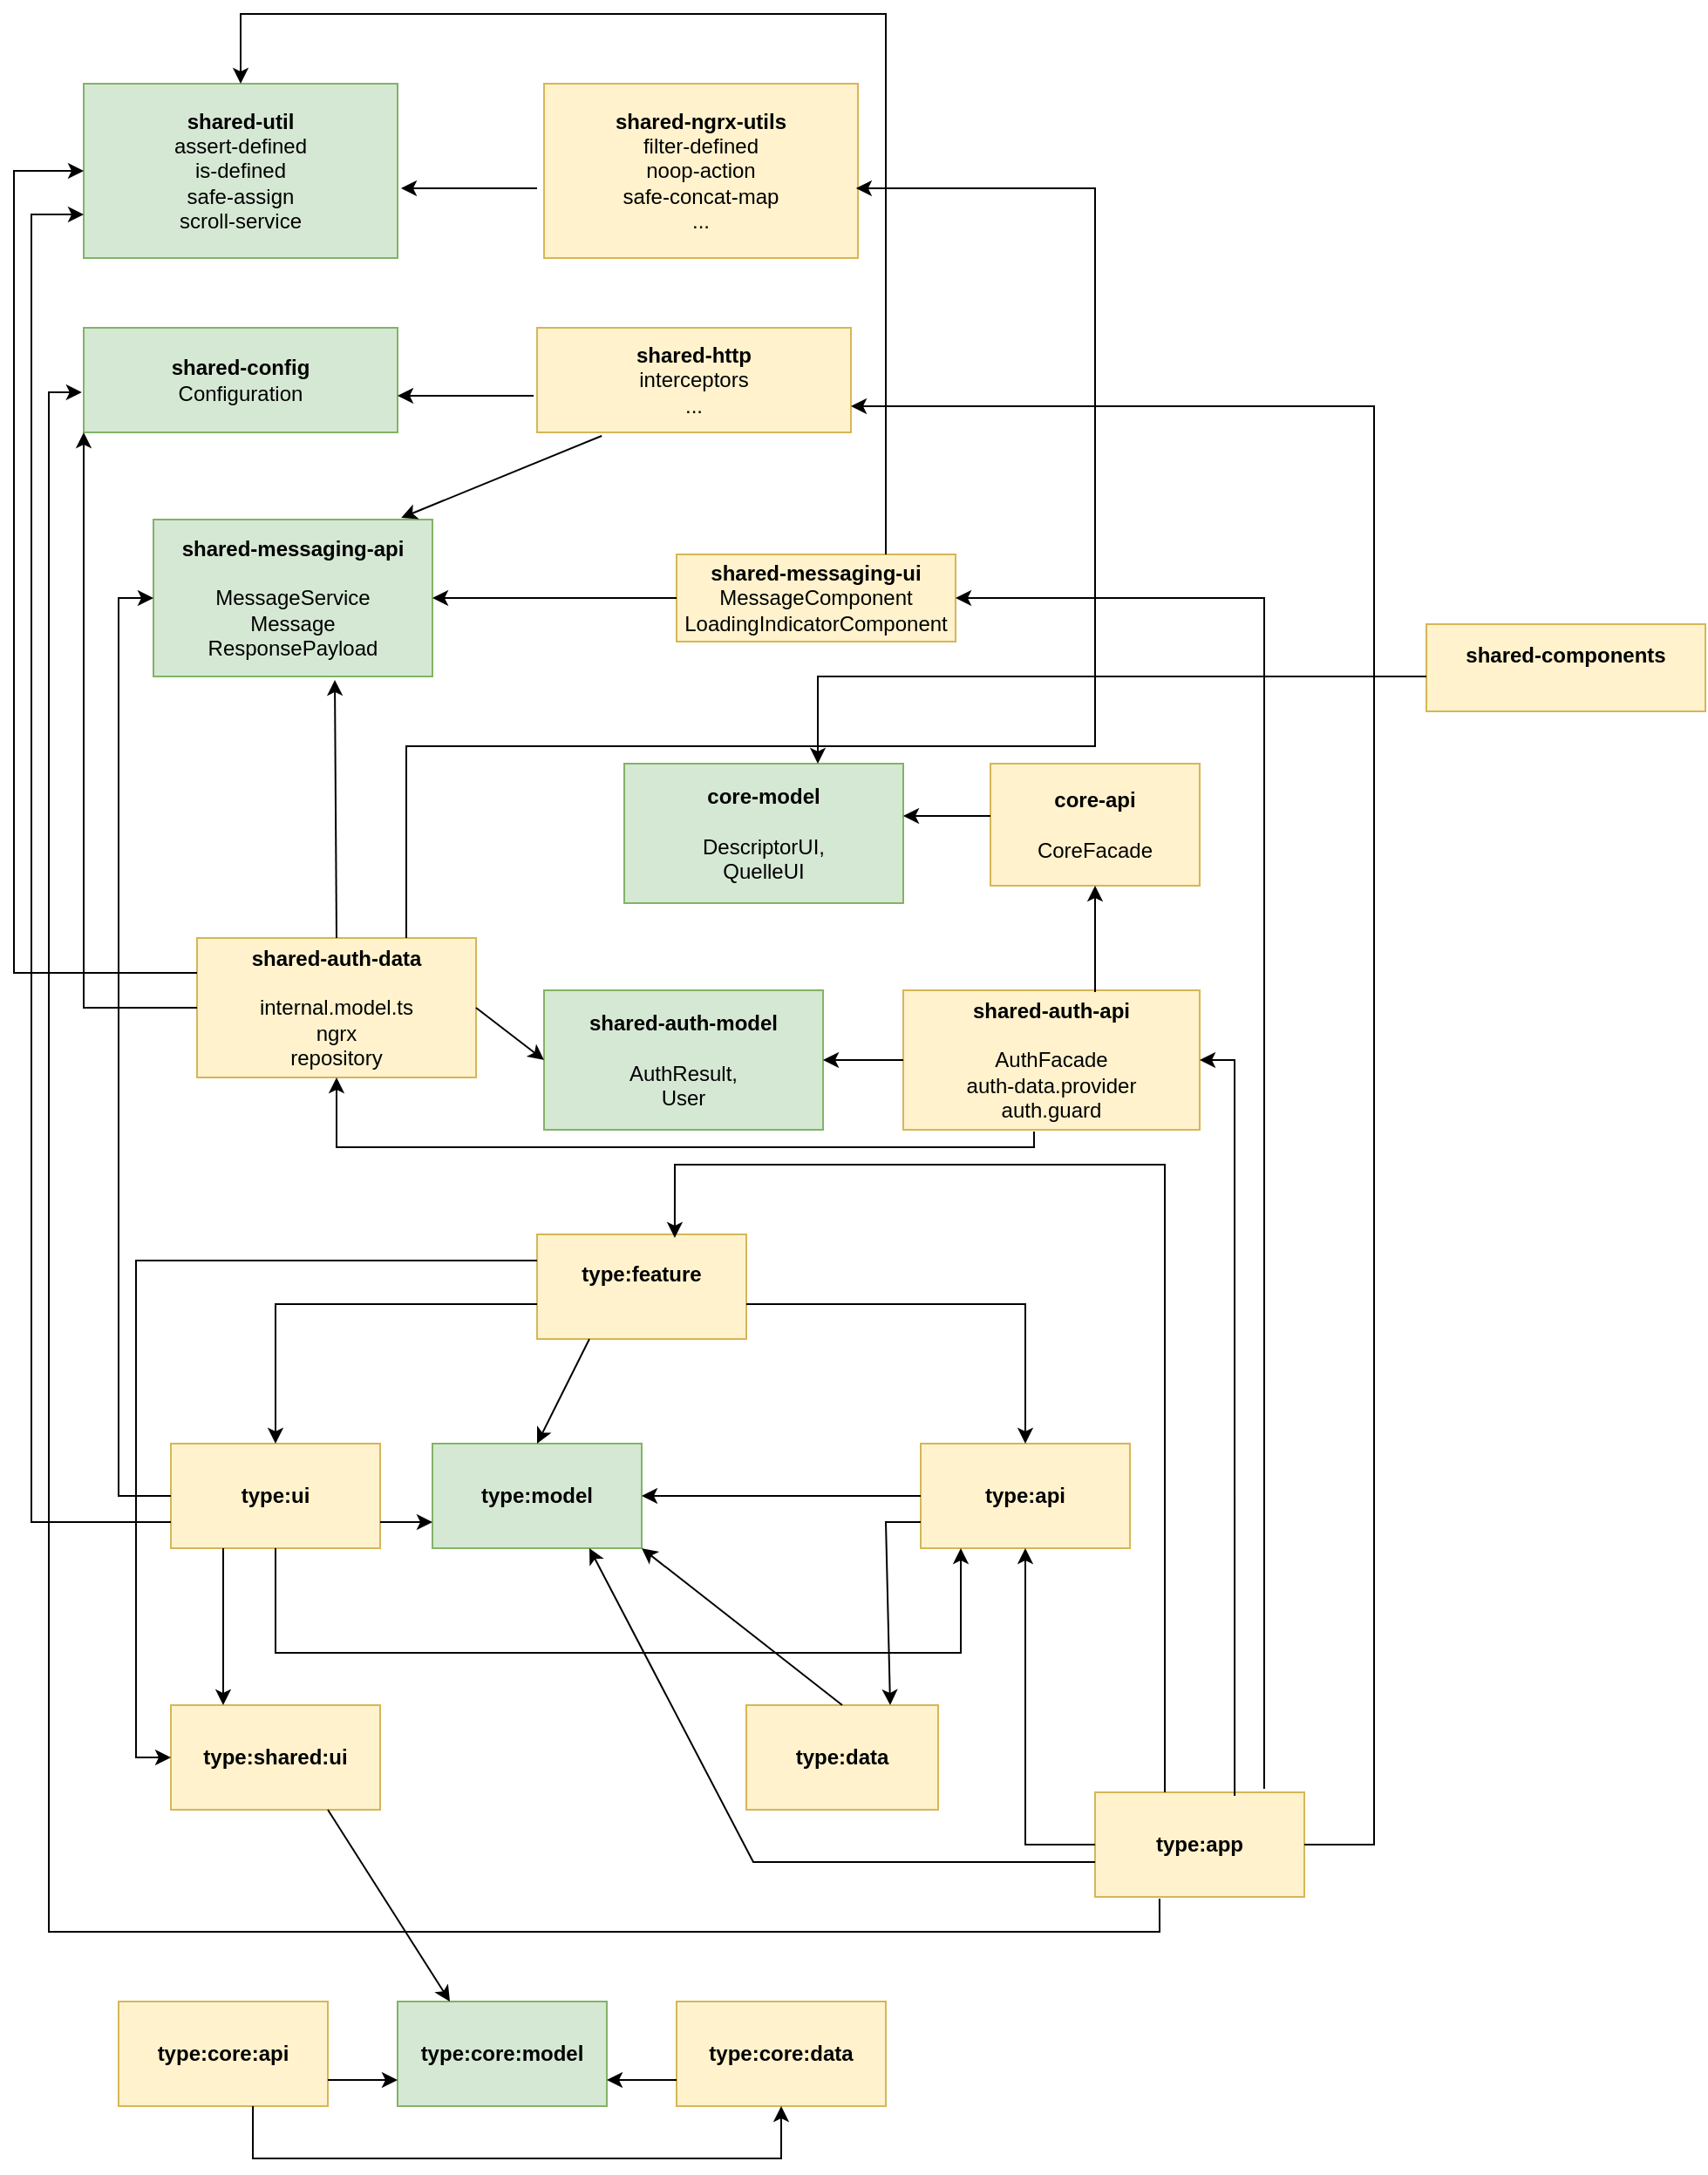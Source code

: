 <mxfile version="20.2.8" type="device"><diagram id="S5bzlISrV98kfpMs05WD" name="Seite-1"><mxGraphModel dx="1422" dy="878" grid="1" gridSize="10" guides="1" tooltips="1" connect="1" arrows="1" fold="1" page="0" pageScale="1" pageWidth="827" pageHeight="1169" math="0" shadow="0"><root><mxCell id="0"/><mxCell id="1" parent="0"/><mxCell id="IZ4Qalh-q-cCPiJiUEL_-2" value="&lt;b&gt;shared-util&lt;/b&gt;&lt;br&gt;assert-defined&lt;br&gt;is-defined&lt;br&gt;safe-assign&lt;br&gt;scroll-service" style="rounded=0;whiteSpace=wrap;html=1;fillColor=#d5e8d4;strokeColor=#82b366;" parent="1" vertex="1"><mxGeometry x="60" y="60" width="180" height="100" as="geometry"/></mxCell><mxCell id="IZ4Qalh-q-cCPiJiUEL_-3" value="&lt;b&gt;shared-ngrx-utils&lt;/b&gt;&lt;br&gt;filter-defined&lt;br&gt;noop-action&lt;br&gt;safe-concat-map&lt;br&gt;..." style="rounded=0;whiteSpace=wrap;html=1;fillColor=#fff2cc;strokeColor=#d6b656;" parent="1" vertex="1"><mxGeometry x="324" y="60" width="180" height="100" as="geometry"/></mxCell><mxCell id="IZ4Qalh-q-cCPiJiUEL_-4" value="&lt;b&gt;shared-http&lt;/b&gt;&lt;br&gt;interceptors&lt;br&gt;..." style="rounded=0;whiteSpace=wrap;html=1;fillColor=#fff2cc;strokeColor=#d6b656;" parent="1" vertex="1"><mxGeometry x="320" y="200" width="180" height="60" as="geometry"/></mxCell><mxCell id="IZ4Qalh-q-cCPiJiUEL_-5" value="&lt;b&gt;shared-config&lt;/b&gt;&lt;br&gt;Configuration" style="rounded=0;whiteSpace=wrap;html=1;fillColor=#d5e8d4;strokeColor=#82b366;" parent="1" vertex="1"><mxGeometry x="60" y="200" width="180" height="60" as="geometry"/></mxCell><mxCell id="IZ4Qalh-q-cCPiJiUEL_-9" value="&lt;b&gt;shared-messaging-api&lt;/b&gt;&lt;br&gt;&lt;br&gt;MessageService&lt;br&gt;Message&lt;br&gt;ResponsePayload" style="rounded=0;whiteSpace=wrap;html=1;fillColor=#d5e8d4;strokeColor=#82b366;" parent="1" vertex="1"><mxGeometry x="100" y="310" width="160" height="90" as="geometry"/></mxCell><mxCell id="IZ4Qalh-q-cCPiJiUEL_-10" value="&lt;b&gt;shared-messaging-ui&lt;/b&gt;&lt;br&gt;MessageComponent&lt;br&gt;LoadingIndicatorComponent" style="rounded=0;whiteSpace=wrap;html=1;fillColor=#fff2cc;strokeColor=#d6b656;" parent="1" vertex="1"><mxGeometry x="400" y="330" width="160" height="50" as="geometry"/></mxCell><mxCell id="IZ4Qalh-q-cCPiJiUEL_-16" value="&lt;b&gt;shared-auth-model&lt;br&gt;&lt;/b&gt;&lt;br&gt;AuthResult,&lt;br&gt;User" style="rounded=0;whiteSpace=wrap;html=1;fillColor=#d5e8d4;strokeColor=#82b366;" parent="1" vertex="1"><mxGeometry x="324" y="580" width="160" height="80" as="geometry"/></mxCell><mxCell id="IZ4Qalh-q-cCPiJiUEL_-17" value="&lt;b&gt;shared-auth-api&lt;br&gt;&lt;/b&gt;&lt;br&gt;AuthFacade&lt;br&gt;auth-data.provider&lt;br&gt;auth.guard" style="rounded=0;whiteSpace=wrap;html=1;fillColor=#fff2cc;strokeColor=#d6b656;" parent="1" vertex="1"><mxGeometry x="530" y="580" width="170" height="80" as="geometry"/></mxCell><mxCell id="IZ4Qalh-q-cCPiJiUEL_-18" value="&lt;b&gt;shared-auth-data&lt;br&gt;&lt;/b&gt;&lt;br&gt;internal.model.ts&lt;br&gt;ngrx&lt;br&gt;repository" style="rounded=0;whiteSpace=wrap;html=1;fillColor=#fff2cc;strokeColor=#d6b656;" parent="1" vertex="1"><mxGeometry x="125" y="550" width="160" height="80" as="geometry"/></mxCell><mxCell id="IZ4Qalh-q-cCPiJiUEL_-19" value="" style="endArrow=classic;html=1;rounded=0;exitX=-0.011;exitY=0.65;exitDx=0;exitDy=0;exitPerimeter=0;" parent="1" source="IZ4Qalh-q-cCPiJiUEL_-4" edge="1"><mxGeometry width="50" height="50" relative="1" as="geometry"><mxPoint x="390" y="440" as="sourcePoint"/><mxPoint x="240" y="239" as="targetPoint"/></mxGeometry></mxCell><mxCell id="IZ4Qalh-q-cCPiJiUEL_-22" value="" style="endArrow=classic;html=1;rounded=0;exitX=0;exitY=0.5;exitDx=0;exitDy=0;entryX=1;entryY=0.5;entryDx=0;entryDy=0;" parent="1" source="IZ4Qalh-q-cCPiJiUEL_-10" target="IZ4Qalh-q-cCPiJiUEL_-9" edge="1"><mxGeometry width="50" height="50" relative="1" as="geometry"><mxPoint x="390" y="430" as="sourcePoint"/><mxPoint x="440" y="380" as="targetPoint"/></mxGeometry></mxCell><mxCell id="IZ4Qalh-q-cCPiJiUEL_-26" value="" style="endArrow=classic;html=1;rounded=0;exitX=1;exitY=0.5;exitDx=0;exitDy=0;entryX=0;entryY=0.5;entryDx=0;entryDy=0;" parent="1" source="IZ4Qalh-q-cCPiJiUEL_-18" target="IZ4Qalh-q-cCPiJiUEL_-16" edge="1"><mxGeometry width="50" height="50" relative="1" as="geometry"><mxPoint x="435" y="500" as="sourcePoint"/><mxPoint x="485" y="450" as="targetPoint"/></mxGeometry></mxCell><mxCell id="IZ4Qalh-q-cCPiJiUEL_-27" value="" style="endArrow=classic;html=1;rounded=0;exitX=0;exitY=0.5;exitDx=0;exitDy=0;entryX=1;entryY=0.5;entryDx=0;entryDy=0;" parent="1" source="IZ4Qalh-q-cCPiJiUEL_-17" target="IZ4Qalh-q-cCPiJiUEL_-16" edge="1"><mxGeometry width="50" height="50" relative="1" as="geometry"><mxPoint x="435" y="500" as="sourcePoint"/><mxPoint x="485" y="450" as="targetPoint"/></mxGeometry></mxCell><mxCell id="IZ4Qalh-q-cCPiJiUEL_-28" value="" style="endArrow=classic;html=1;rounded=0;exitX=0.206;exitY=1.033;exitDx=0;exitDy=0;exitPerimeter=0;entryX=0.888;entryY=-0.011;entryDx=0;entryDy=0;entryPerimeter=0;" parent="1" source="IZ4Qalh-q-cCPiJiUEL_-4" target="IZ4Qalh-q-cCPiJiUEL_-9" edge="1"><mxGeometry width="50" height="50" relative="1" as="geometry"><mxPoint x="390" y="430" as="sourcePoint"/><mxPoint x="240" y="320" as="targetPoint"/></mxGeometry></mxCell><mxCell id="IZ4Qalh-q-cCPiJiUEL_-29" value="&lt;b&gt;type:app&lt;/b&gt;" style="rounded=0;whiteSpace=wrap;html=1;fillColor=#fff2cc;strokeColor=#d6b656;" parent="1" vertex="1"><mxGeometry x="640" y="1040" width="120" height="60" as="geometry"/></mxCell><mxCell id="IZ4Qalh-q-cCPiJiUEL_-30" value="&lt;b&gt;type:feature&lt;br&gt;&lt;/b&gt;&lt;b&gt;&lt;br&gt;&lt;/b&gt;" style="rounded=0;whiteSpace=wrap;html=1;fillColor=#fff2cc;strokeColor=#d6b656;" parent="1" vertex="1"><mxGeometry x="320" y="720" width="120" height="60" as="geometry"/></mxCell><mxCell id="IZ4Qalh-q-cCPiJiUEL_-35" value="&lt;b&gt;type:model&lt;/b&gt;" style="rounded=0;whiteSpace=wrap;html=1;fillColor=#d5e8d4;strokeColor=#82b366;" parent="1" vertex="1"><mxGeometry x="260" y="840" width="120" height="60" as="geometry"/></mxCell><mxCell id="IZ4Qalh-q-cCPiJiUEL_-36" value="&lt;b&gt;type:api&lt;/b&gt;" style="rounded=0;whiteSpace=wrap;html=1;fillColor=#fff2cc;strokeColor=#d6b656;" parent="1" vertex="1"><mxGeometry x="540" y="840" width="120" height="60" as="geometry"/></mxCell><mxCell id="IZ4Qalh-q-cCPiJiUEL_-37" value="&lt;b&gt;type:ui&lt;/b&gt;" style="rounded=0;whiteSpace=wrap;html=1;fillColor=#fff2cc;strokeColor=#d6b656;" parent="1" vertex="1"><mxGeometry x="110" y="840" width="120" height="60" as="geometry"/></mxCell><mxCell id="IZ4Qalh-q-cCPiJiUEL_-38" value="" style="endArrow=classic;html=1;rounded=0;exitX=0;exitY=0.5;exitDx=0;exitDy=0;entryX=1;entryY=0.5;entryDx=0;entryDy=0;" parent="1" source="IZ4Qalh-q-cCPiJiUEL_-36" target="IZ4Qalh-q-cCPiJiUEL_-35" edge="1"><mxGeometry width="50" height="50" relative="1" as="geometry"><mxPoint x="390" y="740" as="sourcePoint"/><mxPoint x="440" y="690" as="targetPoint"/></mxGeometry></mxCell><mxCell id="IZ4Qalh-q-cCPiJiUEL_-40" value="" style="endArrow=classic;html=1;rounded=0;exitX=0.25;exitY=1;exitDx=0;exitDy=0;entryX=0.5;entryY=0;entryDx=0;entryDy=0;" parent="1" source="IZ4Qalh-q-cCPiJiUEL_-30" target="IZ4Qalh-q-cCPiJiUEL_-35" edge="1"><mxGeometry width="50" height="50" relative="1" as="geometry"><mxPoint x="390" y="740" as="sourcePoint"/><mxPoint x="400" y="840" as="targetPoint"/><Array as="points"/></mxGeometry></mxCell><mxCell id="IZ4Qalh-q-cCPiJiUEL_-41" value="" style="endArrow=classic;html=1;rounded=0;entryX=0.5;entryY=0;entryDx=0;entryDy=0;exitX=0;exitY=0.667;exitDx=0;exitDy=0;exitPerimeter=0;" parent="1" source="IZ4Qalh-q-cCPiJiUEL_-30" target="IZ4Qalh-q-cCPiJiUEL_-37" edge="1"><mxGeometry width="50" height="50" relative="1" as="geometry"><mxPoint x="340" y="780" as="sourcePoint"/><mxPoint x="440" y="690" as="targetPoint"/><Array as="points"><mxPoint x="170" y="760"/></Array></mxGeometry></mxCell><mxCell id="IZ4Qalh-q-cCPiJiUEL_-42" value="" style="endArrow=classic;html=1;rounded=0;entryX=0.5;entryY=0;entryDx=0;entryDy=0;" parent="1" target="IZ4Qalh-q-cCPiJiUEL_-36" edge="1"><mxGeometry width="50" height="50" relative="1" as="geometry"><mxPoint x="440" y="760" as="sourcePoint"/><mxPoint x="520" y="840" as="targetPoint"/><Array as="points"><mxPoint x="600" y="760"/></Array></mxGeometry></mxCell><mxCell id="IZ4Qalh-q-cCPiJiUEL_-43" value="" style="endArrow=classic;html=1;rounded=0;entryX=0.658;entryY=0.033;entryDx=0;entryDy=0;entryPerimeter=0;" parent="1" target="IZ4Qalh-q-cCPiJiUEL_-30" edge="1"><mxGeometry width="50" height="50" relative="1" as="geometry"><mxPoint x="680" y="1040" as="sourcePoint"/><mxPoint x="440" y="680" as="targetPoint"/><Array as="points"><mxPoint x="680" y="680"/><mxPoint x="399" y="680"/></Array></mxGeometry></mxCell><mxCell id="IZ4Qalh-q-cCPiJiUEL_-44" value="" style="endArrow=classic;html=1;rounded=0;exitX=0;exitY=0.5;exitDx=0;exitDy=0;entryX=0.5;entryY=1;entryDx=0;entryDy=0;" parent="1" source="IZ4Qalh-q-cCPiJiUEL_-29" target="IZ4Qalh-q-cCPiJiUEL_-36" edge="1"><mxGeometry width="50" height="50" relative="1" as="geometry"><mxPoint x="390" y="730" as="sourcePoint"/><mxPoint x="440" y="680" as="targetPoint"/><Array as="points"><mxPoint x="600" y="1070"/></Array></mxGeometry></mxCell><mxCell id="IZ4Qalh-q-cCPiJiUEL_-46" value="" style="endArrow=classic;html=1;rounded=0;exitX=0.75;exitY=0;exitDx=0;exitDy=0;entryX=0.5;entryY=0;entryDx=0;entryDy=0;" parent="1" source="IZ4Qalh-q-cCPiJiUEL_-10" target="IZ4Qalh-q-cCPiJiUEL_-2" edge="1"><mxGeometry width="50" height="50" relative="1" as="geometry"><mxPoint x="390" y="470" as="sourcePoint"/><mxPoint x="150" y="60" as="targetPoint"/><Array as="points"><mxPoint x="520" y="20"/><mxPoint x="150" y="20"/></Array></mxGeometry></mxCell><mxCell id="IZ4Qalh-q-cCPiJiUEL_-47" value="" style="endArrow=classic;html=1;rounded=0;exitX=1;exitY=0.5;exitDx=0;exitDy=0;entryX=1;entryY=0.75;entryDx=0;entryDy=0;" parent="1" source="IZ4Qalh-q-cCPiJiUEL_-29" target="IZ4Qalh-q-cCPiJiUEL_-4" edge="1"><mxGeometry width="50" height="50" relative="1" as="geometry"><mxPoint x="390" y="470" as="sourcePoint"/><mxPoint x="440" y="420" as="targetPoint"/><Array as="points"><mxPoint x="800" y="1070"/><mxPoint x="800" y="245"/></Array></mxGeometry></mxCell><mxCell id="IZ4Qalh-q-cCPiJiUEL_-48" value="" style="endArrow=classic;html=1;rounded=0;exitX=0.308;exitY=1.017;exitDx=0;exitDy=0;exitPerimeter=0;entryX=-0.006;entryY=0.617;entryDx=0;entryDy=0;entryPerimeter=0;" parent="1" source="IZ4Qalh-q-cCPiJiUEL_-29" target="IZ4Qalh-q-cCPiJiUEL_-5" edge="1"><mxGeometry width="50" height="50" relative="1" as="geometry"><mxPoint x="390" y="840" as="sourcePoint"/><mxPoint x="440" y="790" as="targetPoint"/><Array as="points"><mxPoint x="677" y="1120"/><mxPoint x="40" y="1120"/><mxPoint x="40" y="237"/></Array></mxGeometry></mxCell><mxCell id="IZ4Qalh-q-cCPiJiUEL_-49" value="" style="endArrow=classic;html=1;rounded=0;entryX=1.011;entryY=0.6;entryDx=0;entryDy=0;entryPerimeter=0;" parent="1" target="IZ4Qalh-q-cCPiJiUEL_-2" edge="1"><mxGeometry width="50" height="50" relative="1" as="geometry"><mxPoint x="320" y="120" as="sourcePoint"/><mxPoint x="440" y="340" as="targetPoint"/></mxGeometry></mxCell><mxCell id="IZ4Qalh-q-cCPiJiUEL_-50" value="" style="endArrow=classic;html=1;rounded=0;exitX=0;exitY=0.5;exitDx=0;exitDy=0;entryX=0;entryY=1;entryDx=0;entryDy=0;" parent="1" source="IZ4Qalh-q-cCPiJiUEL_-18" target="IZ4Qalh-q-cCPiJiUEL_-5" edge="1"><mxGeometry width="50" height="50" relative="1" as="geometry"><mxPoint x="70" y="520" as="sourcePoint"/><mxPoint x="440" y="610" as="targetPoint"/><Array as="points"><mxPoint x="60" y="590"/></Array></mxGeometry></mxCell><mxCell id="IZ4Qalh-q-cCPiJiUEL_-51" value="" style="endArrow=classic;html=1;rounded=0;exitX=0.75;exitY=0;exitDx=0;exitDy=0;entryX=0.994;entryY=0.6;entryDx=0;entryDy=0;entryPerimeter=0;" parent="1" source="IZ4Qalh-q-cCPiJiUEL_-18" target="IZ4Qalh-q-cCPiJiUEL_-3" edge="1"><mxGeometry width="50" height="50" relative="1" as="geometry"><mxPoint x="390" y="390" as="sourcePoint"/><mxPoint x="510" y="120" as="targetPoint"/><Array as="points"><mxPoint x="245" y="440"/><mxPoint x="640" y="440"/><mxPoint x="640" y="120"/></Array></mxGeometry></mxCell><mxCell id="IZ4Qalh-q-cCPiJiUEL_-52" value="" style="endArrow=classic;html=1;rounded=0;exitX=0;exitY=0.25;exitDx=0;exitDy=0;entryX=0;entryY=0.5;entryDx=0;entryDy=0;" parent="1" source="IZ4Qalh-q-cCPiJiUEL_-18" target="IZ4Qalh-q-cCPiJiUEL_-2" edge="1"><mxGeometry width="50" height="50" relative="1" as="geometry"><mxPoint x="390" y="390" as="sourcePoint"/><mxPoint x="440" y="340" as="targetPoint"/><Array as="points"><mxPoint x="20" y="570"/><mxPoint x="20" y="110"/></Array></mxGeometry></mxCell><mxCell id="IZ4Qalh-q-cCPiJiUEL_-53" value="" style="endArrow=classic;html=1;rounded=0;exitX=0.667;exitY=0.033;exitDx=0;exitDy=0;exitPerimeter=0;entryX=1;entryY=0.5;entryDx=0;entryDy=0;" parent="1" source="IZ4Qalh-q-cCPiJiUEL_-29" target="IZ4Qalh-q-cCPiJiUEL_-17" edge="1"><mxGeometry width="50" height="50" relative="1" as="geometry"><mxPoint x="390" y="820" as="sourcePoint"/><mxPoint x="440" y="770" as="targetPoint"/><Array as="points"><mxPoint x="720" y="620"/></Array></mxGeometry></mxCell><mxCell id="IZ4Qalh-q-cCPiJiUEL_-54" value="" style="endArrow=classic;html=1;rounded=0;entryX=0.5;entryY=1;entryDx=0;entryDy=0;exitX=0.441;exitY=1.013;exitDx=0;exitDy=0;exitPerimeter=0;" parent="1" source="IZ4Qalh-q-cCPiJiUEL_-17" target="IZ4Qalh-q-cCPiJiUEL_-18" edge="1"><mxGeometry width="50" height="50" relative="1" as="geometry"><mxPoint x="605" y="630" as="sourcePoint"/><mxPoint x="485" y="570" as="targetPoint"/><Array as="points"><mxPoint x="605" y="670"/><mxPoint x="205" y="670"/></Array></mxGeometry></mxCell><mxCell id="IZ4Qalh-q-cCPiJiUEL_-63" value="" style="endArrow=classic;html=1;rounded=0;exitX=0.808;exitY=-0.033;exitDx=0;exitDy=0;entryX=1;entryY=0.5;entryDx=0;entryDy=0;exitPerimeter=0;" parent="1" source="IZ4Qalh-q-cCPiJiUEL_-29" target="IZ4Qalh-q-cCPiJiUEL_-10" edge="1"><mxGeometry width="50" height="50" relative="1" as="geometry"><mxPoint x="390" y="600" as="sourcePoint"/><mxPoint x="440" y="550" as="targetPoint"/><Array as="points"><mxPoint x="737" y="355"/></Array></mxGeometry></mxCell><mxCell id="IZ4Qalh-q-cCPiJiUEL_-67" value="" style="endArrow=classic;html=1;rounded=0;exitX=0;exitY=0.5;exitDx=0;exitDy=0;entryX=0.75;entryY=1;entryDx=0;entryDy=0;" parent="1" target="IZ4Qalh-q-cCPiJiUEL_-35" edge="1"><mxGeometry width="50" height="50" relative="1" as="geometry"><mxPoint x="640" y="1080" as="sourcePoint"/><mxPoint x="600" y="910" as="targetPoint"/><Array as="points"><mxPoint x="444" y="1080"/></Array></mxGeometry></mxCell><mxCell id="IZ4Qalh-q-cCPiJiUEL_-68" value="" style="endArrow=classic;html=1;rounded=0;exitX=1;exitY=0.75;exitDx=0;exitDy=0;entryX=0;entryY=0.75;entryDx=0;entryDy=0;" parent="1" source="IZ4Qalh-q-cCPiJiUEL_-37" target="IZ4Qalh-q-cCPiJiUEL_-35" edge="1"><mxGeometry width="50" height="50" relative="1" as="geometry"><mxPoint x="390" y="660" as="sourcePoint"/><mxPoint x="440" y="610" as="targetPoint"/></mxGeometry></mxCell><mxCell id="IZ4Qalh-q-cCPiJiUEL_-69" value="" style="endArrow=classic;html=1;rounded=0;exitX=0.5;exitY=0;exitDx=0;exitDy=0;entryX=0.65;entryY=1.022;entryDx=0;entryDy=0;entryPerimeter=0;" parent="1" source="IZ4Qalh-q-cCPiJiUEL_-18" target="IZ4Qalh-q-cCPiJiUEL_-9" edge="1"><mxGeometry width="50" height="50" relative="1" as="geometry"><mxPoint x="390" y="440" as="sourcePoint"/><mxPoint x="440" y="390" as="targetPoint"/></mxGeometry></mxCell><mxCell id="IZ4Qalh-q-cCPiJiUEL_-70" value="" style="endArrow=classic;html=1;rounded=0;entryX=0;entryY=0.75;entryDx=0;entryDy=0;exitX=0;exitY=0.75;exitDx=0;exitDy=0;" parent="1" source="IZ4Qalh-q-cCPiJiUEL_-37" target="IZ4Qalh-q-cCPiJiUEL_-2" edge="1"><mxGeometry width="50" height="50" relative="1" as="geometry"><mxPoint x="100" y="750" as="sourcePoint"/><mxPoint x="440" y="450" as="targetPoint"/><Array as="points"><mxPoint x="30" y="885"/><mxPoint x="30" y="135"/></Array></mxGeometry></mxCell><mxCell id="IZ4Qalh-q-cCPiJiUEL_-71" value="" style="endArrow=classic;html=1;rounded=0;exitX=0;exitY=0.5;exitDx=0;exitDy=0;entryX=0;entryY=0.5;entryDx=0;entryDy=0;" parent="1" source="IZ4Qalh-q-cCPiJiUEL_-37" target="IZ4Qalh-q-cCPiJiUEL_-9" edge="1"><mxGeometry width="50" height="50" relative="1" as="geometry"><mxPoint x="390" y="550" as="sourcePoint"/><mxPoint x="120" y="400" as="targetPoint"/><Array as="points"><mxPoint x="80" y="870"/><mxPoint x="80" y="355"/></Array></mxGeometry></mxCell><mxCell id="IZ4Qalh-q-cCPiJiUEL_-72" value="" style="endArrow=classic;html=1;rounded=0;exitX=0.5;exitY=1;exitDx=0;exitDy=0;" parent="1" source="IZ4Qalh-q-cCPiJiUEL_-37" edge="1"><mxGeometry width="50" height="50" relative="1" as="geometry"><mxPoint x="390" y="710" as="sourcePoint"/><mxPoint x="563" y="900" as="targetPoint"/><Array as="points"><mxPoint x="170" y="960"/><mxPoint x="563" y="960"/></Array></mxGeometry></mxCell><mxCell id="58P3tO5-Mufmt5df8jN--4" value="&lt;b&gt;core-model&lt;br&gt;&lt;/b&gt;&lt;br&gt;DescriptorUI,&lt;br&gt;QuelleUI&lt;br&gt;" style="rounded=0;whiteSpace=wrap;html=1;fillColor=#d5e8d4;strokeColor=#82b366;" parent="1" vertex="1"><mxGeometry x="370" y="450" width="160" height="80" as="geometry"/></mxCell><mxCell id="58P3tO5-Mufmt5df8jN--5" value="&lt;b&gt;core-api&lt;br&gt;&lt;/b&gt;&lt;br&gt;CoreFacade&lt;br&gt;" style="rounded=0;whiteSpace=wrap;html=1;fillColor=#fff2cc;strokeColor=#d6b656;" parent="1" vertex="1"><mxGeometry x="580" y="450" width="120" height="70" as="geometry"/></mxCell><mxCell id="58P3tO5-Mufmt5df8jN--6" value="" style="endArrow=classic;html=1;rounded=0;" parent="1" edge="1"><mxGeometry width="50" height="50" relative="1" as="geometry"><mxPoint x="580" y="480" as="sourcePoint"/><mxPoint x="530" y="480" as="targetPoint"/></mxGeometry></mxCell><mxCell id="58P3tO5-Mufmt5df8jN--8" value="" style="endArrow=classic;html=1;rounded=0;exitX=0.647;exitY=0.013;exitDx=0;exitDy=0;exitPerimeter=0;entryX=0.5;entryY=1;entryDx=0;entryDy=0;" parent="1" source="IZ4Qalh-q-cCPiJiUEL_-17" target="58P3tO5-Mufmt5df8jN--5" edge="1"><mxGeometry width="50" height="50" relative="1" as="geometry"><mxPoint x="390" y="620" as="sourcePoint"/><mxPoint x="440" y="570" as="targetPoint"/></mxGeometry></mxCell><mxCell id="58P3tO5-Mufmt5df8jN--9" value="&lt;b&gt;type:data&lt;/b&gt;" style="rounded=0;whiteSpace=wrap;html=1;fillColor=#fff2cc;strokeColor=#d6b656;" parent="1" vertex="1"><mxGeometry x="440" y="990" width="110" height="60" as="geometry"/></mxCell><mxCell id="58P3tO5-Mufmt5df8jN--10" value="" style="endArrow=classic;html=1;rounded=0;entryX=1;entryY=1;entryDx=0;entryDy=0;exitX=0.5;exitY=0;exitDx=0;exitDy=0;" parent="1" source="58P3tO5-Mufmt5df8jN--9" target="IZ4Qalh-q-cCPiJiUEL_-35" edge="1"><mxGeometry width="50" height="50" relative="1" as="geometry"><mxPoint x="480" y="970" as="sourcePoint"/><mxPoint x="650" y="730" as="targetPoint"/></mxGeometry></mxCell><mxCell id="58P3tO5-Mufmt5df8jN--11" value="" style="endArrow=classic;html=1;rounded=0;exitX=0;exitY=0.75;exitDx=0;exitDy=0;entryX=0.75;entryY=0;entryDx=0;entryDy=0;" parent="1" source="IZ4Qalh-q-cCPiJiUEL_-36" target="58P3tO5-Mufmt5df8jN--9" edge="1"><mxGeometry width="50" height="50" relative="1" as="geometry"><mxPoint x="600" y="780" as="sourcePoint"/><mxPoint x="650" y="730" as="targetPoint"/><Array as="points"><mxPoint x="520" y="885"/></Array></mxGeometry></mxCell><mxCell id="Jj9BiRbbjhCZZX0UTKXv-1" value="&lt;b&gt;shared-components&lt;/b&gt;&lt;br&gt;&lt;br&gt;" style="rounded=0;whiteSpace=wrap;html=1;fillColor=#fff2cc;strokeColor=#d6b656;" vertex="1" parent="1"><mxGeometry x="830" y="370" width="160" height="50" as="geometry"/></mxCell><mxCell id="Jj9BiRbbjhCZZX0UTKXv-2" value="&lt;b&gt;type:shared:ui&lt;/b&gt;" style="rounded=0;whiteSpace=wrap;html=1;fillColor=#fff2cc;strokeColor=#d6b656;" vertex="1" parent="1"><mxGeometry x="110" y="990" width="120" height="60" as="geometry"/></mxCell><mxCell id="Jj9BiRbbjhCZZX0UTKXv-3" value="" style="endArrow=classic;html=1;rounded=0;exitX=0.25;exitY=1;exitDx=0;exitDy=0;entryX=0.25;entryY=0;entryDx=0;entryDy=0;" edge="1" parent="1" source="IZ4Qalh-q-cCPiJiUEL_-37" target="Jj9BiRbbjhCZZX0UTKXv-2"><mxGeometry width="50" height="50" relative="1" as="geometry"><mxPoint x="390" y="730" as="sourcePoint"/><mxPoint x="440" y="680" as="targetPoint"/></mxGeometry></mxCell><mxCell id="Jj9BiRbbjhCZZX0UTKXv-4" value="" style="endArrow=classic;html=1;rounded=0;exitX=0;exitY=0.25;exitDx=0;exitDy=0;entryX=0;entryY=0.5;entryDx=0;entryDy=0;" edge="1" parent="1" source="IZ4Qalh-q-cCPiJiUEL_-30" target="Jj9BiRbbjhCZZX0UTKXv-2"><mxGeometry width="50" height="50" relative="1" as="geometry"><mxPoint x="390" y="730" as="sourcePoint"/><mxPoint x="440" y="680" as="targetPoint"/><Array as="points"><mxPoint x="90" y="735"/><mxPoint x="90" y="1020"/></Array></mxGeometry></mxCell><mxCell id="Jj9BiRbbjhCZZX0UTKXv-5" value="" style="endArrow=classic;html=1;rounded=0;" edge="1" parent="1"><mxGeometry width="50" height="50" relative="1" as="geometry"><mxPoint x="830" y="400" as="sourcePoint"/><mxPoint x="481" y="450" as="targetPoint"/><Array as="points"><mxPoint x="481" y="400"/></Array></mxGeometry></mxCell><mxCell id="Jj9BiRbbjhCZZX0UTKXv-6" value="&lt;b&gt;type:core:model&lt;/b&gt;" style="rounded=0;whiteSpace=wrap;html=1;fillColor=#d5e8d4;strokeColor=#82b366;" vertex="1" parent="1"><mxGeometry x="240" y="1160" width="120" height="60" as="geometry"/></mxCell><mxCell id="Jj9BiRbbjhCZZX0UTKXv-7" value="&lt;b&gt;type:core:data&lt;/b&gt;" style="rounded=0;whiteSpace=wrap;html=1;fillColor=#fff2cc;strokeColor=#d6b656;" vertex="1" parent="1"><mxGeometry x="400" y="1160" width="120" height="60" as="geometry"/></mxCell><mxCell id="Jj9BiRbbjhCZZX0UTKXv-8" value="&lt;b&gt;type:core:api&lt;/b&gt;" style="rounded=0;whiteSpace=wrap;html=1;fillColor=#fff2cc;strokeColor=#d6b656;" vertex="1" parent="1"><mxGeometry x="80" y="1160" width="120" height="60" as="geometry"/></mxCell><mxCell id="Jj9BiRbbjhCZZX0UTKXv-9" value="" style="endArrow=classic;html=1;rounded=0;exitX=0.75;exitY=1;exitDx=0;exitDy=0;entryX=0.25;entryY=0;entryDx=0;entryDy=0;" edge="1" parent="1" source="Jj9BiRbbjhCZZX0UTKXv-2" target="Jj9BiRbbjhCZZX0UTKXv-6"><mxGeometry width="50" height="50" relative="1" as="geometry"><mxPoint x="390" y="1070" as="sourcePoint"/><mxPoint x="440" y="1020" as="targetPoint"/></mxGeometry></mxCell><mxCell id="Jj9BiRbbjhCZZX0UTKXv-10" value="" style="endArrow=classic;html=1;rounded=0;exitX=1;exitY=0.75;exitDx=0;exitDy=0;entryX=0;entryY=0.75;entryDx=0;entryDy=0;" edge="1" parent="1" source="Jj9BiRbbjhCZZX0UTKXv-8" target="Jj9BiRbbjhCZZX0UTKXv-6"><mxGeometry width="50" height="50" relative="1" as="geometry"><mxPoint x="390" y="1070" as="sourcePoint"/><mxPoint x="440" y="1020" as="targetPoint"/></mxGeometry></mxCell><mxCell id="Jj9BiRbbjhCZZX0UTKXv-11" value="" style="endArrow=classic;html=1;rounded=0;exitX=0;exitY=0.75;exitDx=0;exitDy=0;entryX=1;entryY=0.75;entryDx=0;entryDy=0;" edge="1" parent="1" source="Jj9BiRbbjhCZZX0UTKXv-7" target="Jj9BiRbbjhCZZX0UTKXv-6"><mxGeometry width="50" height="50" relative="1" as="geometry"><mxPoint x="390" y="1070" as="sourcePoint"/><mxPoint x="440" y="1020" as="targetPoint"/></mxGeometry></mxCell><mxCell id="Jj9BiRbbjhCZZX0UTKXv-12" value="" style="endArrow=classic;html=1;rounded=0;exitX=0.642;exitY=1;exitDx=0;exitDy=0;exitPerimeter=0;entryX=0.5;entryY=1;entryDx=0;entryDy=0;" edge="1" parent="1" source="Jj9BiRbbjhCZZX0UTKXv-8" target="Jj9BiRbbjhCZZX0UTKXv-7"><mxGeometry width="50" height="50" relative="1" as="geometry"><mxPoint x="390" y="1070" as="sourcePoint"/><mxPoint x="440" y="1020" as="targetPoint"/><Array as="points"><mxPoint x="157" y="1250"/><mxPoint x="460" y="1250"/></Array></mxGeometry></mxCell></root></mxGraphModel></diagram></mxfile>